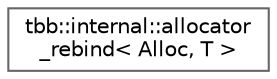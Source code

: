 digraph "类继承关系图"
{
 // LATEX_PDF_SIZE
  bgcolor="transparent";
  edge [fontname=Helvetica,fontsize=10,labelfontname=Helvetica,labelfontsize=10];
  node [fontname=Helvetica,fontsize=10,shape=box,height=0.2,width=0.4];
  rankdir="LR";
  Node0 [id="Node000000",label="tbb::internal::allocator\l_rebind\< Alloc, T \>",height=0.2,width=0.4,color="grey40", fillcolor="white", style="filled",URL="$structtbb_1_1internal_1_1allocator__rebind.html",tooltip=" "];
}
